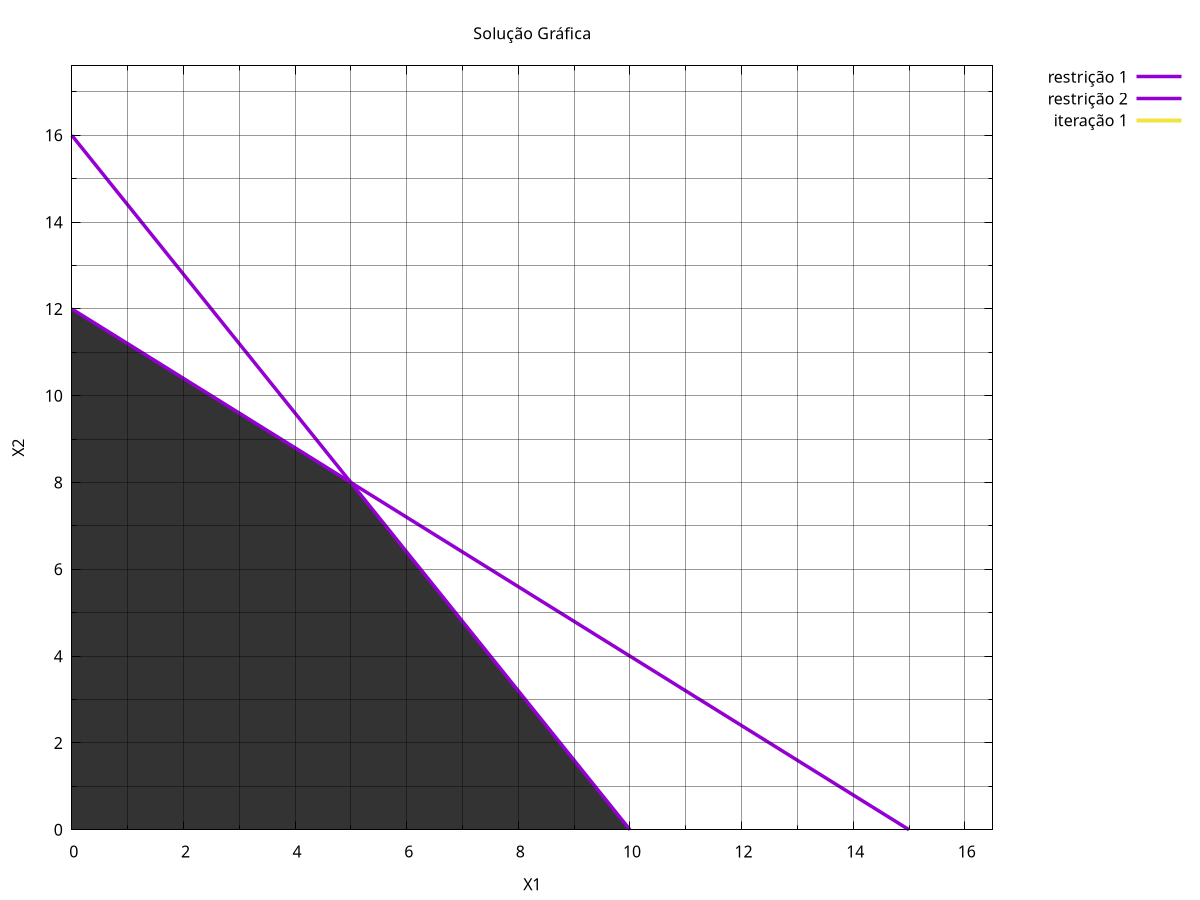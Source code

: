 set term postscript enhanced landscape color "arial" 14 
set output "Solucao Grafica.eps"
set parametric
set style fill empty
set title "Solução Gráfica"
set xl "X1"
set yl "X2"
set key outside right 
set grid front
f01(t)= t
f02(t)= (400.0-40.0*t )/25.0
f11(t)= t
f12(t)= (360.0-24.0*t )/30.0
g01(t)= t
g02(t)= (5200.0-520.0*t )/1.0
set xrange [0<*:16.5]
set yrange [0<*:17.6]
set trange [0<*:352.0]
set object 1 rect from 0.000, 0.000 to 16.5,17.6
set object 1 back clip lw 1.0 dashtype solid fc "black" fillstyle transparent solid 0.8 border lt -1
set grid ytics mytics lt 1 lc rgb "black" lw 0.4
set grid xtics mxtics lt 1 lc rgb "black" lw 0.4
set mxtics 2
set mytics 2
plot \
f01(t),f02(t) ti "" w filledcurves below x2 lt 1 lc "white",\
f11(t),f12(t) ti "" w filledcurves below x2 lt 1 lc "white",\
f01(t),f02(t) ti "restrição 1" lt 1 lw 3.5,\
f11(t),f12(t) ti "restrição 2" lt 1 lw 3.5,\
g01(t),g02(t) ti "iteração 1"with lines linewidth 4
set terminal wxt
set output
replot
